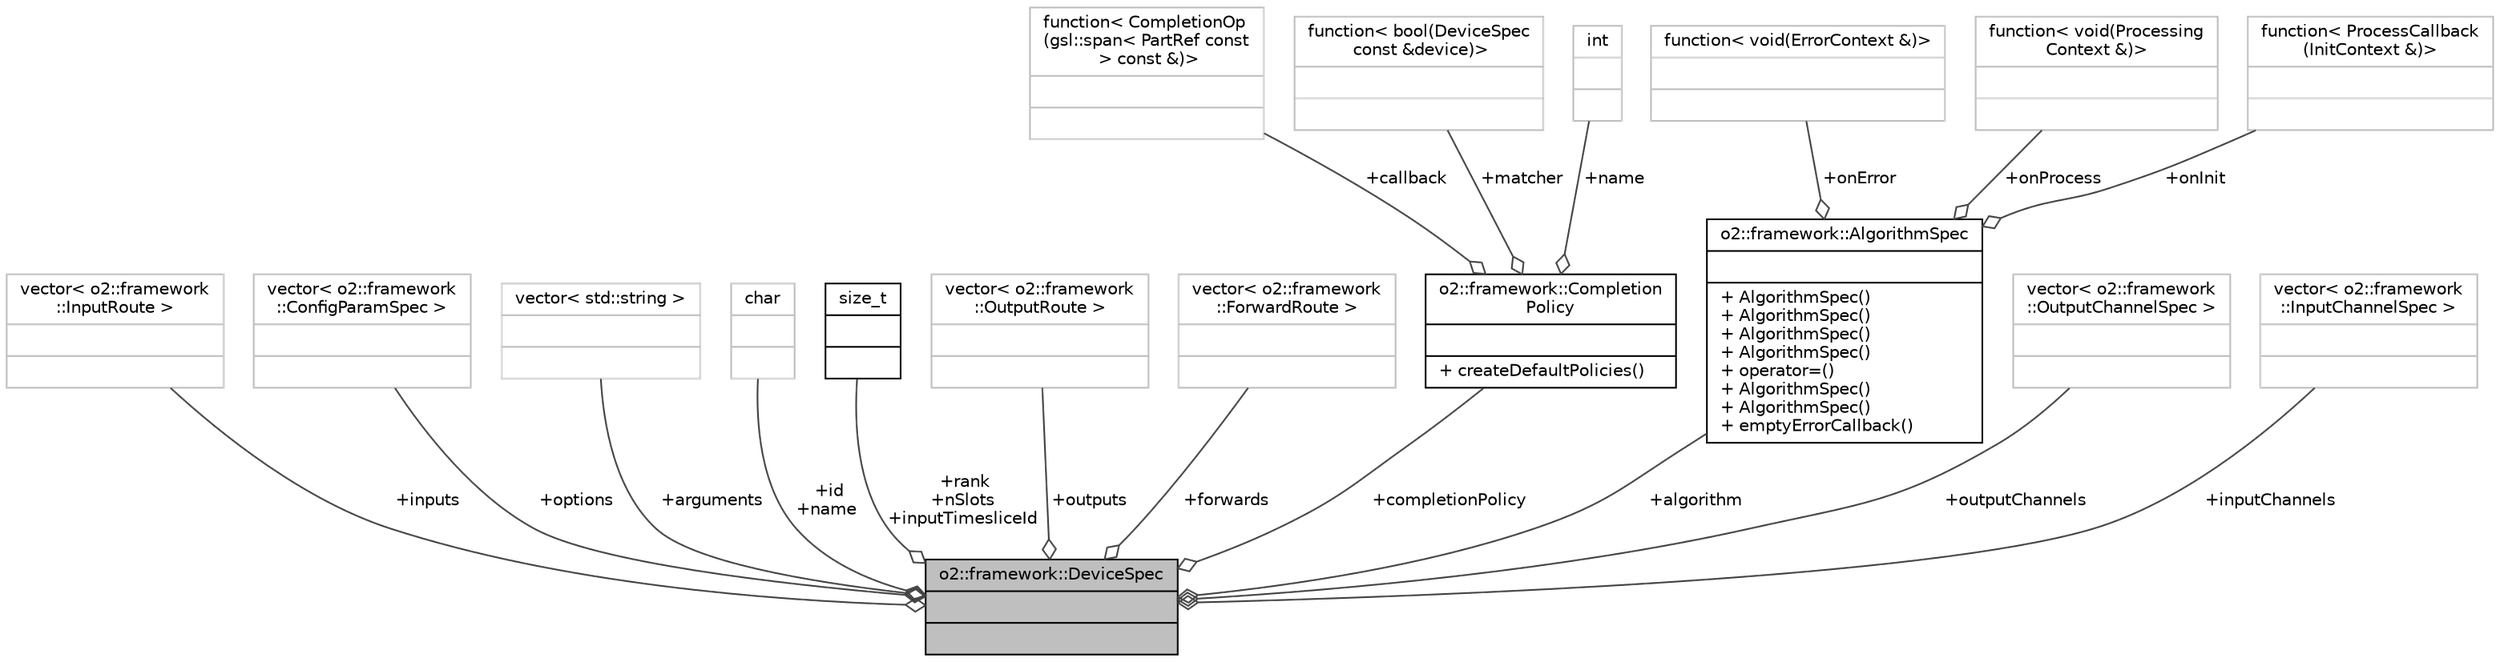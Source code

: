 digraph "o2::framework::DeviceSpec"
{
 // INTERACTIVE_SVG=YES
  bgcolor="transparent";
  edge [fontname="Helvetica",fontsize="10",labelfontname="Helvetica",labelfontsize="10"];
  node [fontname="Helvetica",fontsize="10",shape=record];
  Node1 [label="{o2::framework::DeviceSpec\n||}",height=0.2,width=0.4,color="black", fillcolor="grey75", style="filled" fontcolor="black"];
  Node2 -> Node1 [color="grey25",fontsize="10",style="solid",label=" +inputs" ,arrowhead="odiamond",fontname="Helvetica"];
  Node2 [label="{vector\< o2::framework\l::InputRoute \>\n||}",height=0.2,width=0.4,color="grey75"];
  Node3 -> Node1 [color="grey25",fontsize="10",style="solid",label=" +options" ,arrowhead="odiamond",fontname="Helvetica"];
  Node3 [label="{vector\< o2::framework\l::ConfigParamSpec \>\n||}",height=0.2,width=0.4,color="grey75"];
  Node4 -> Node1 [color="grey25",fontsize="10",style="solid",label=" +arguments" ,arrowhead="odiamond",fontname="Helvetica"];
  Node4 [label="{vector\< std::string \>\n||}",height=0.2,width=0.4,color="grey75"];
  Node5 -> Node1 [color="grey25",fontsize="10",style="solid",label=" +id\n+name" ,arrowhead="odiamond",fontname="Helvetica"];
  Node5 [label="{char\n||}",height=0.2,width=0.4,color="grey75"];
  Node6 -> Node1 [color="grey25",fontsize="10",style="solid",label=" +rank\n+nSlots\n+inputTimesliceId" ,arrowhead="odiamond",fontname="Helvetica"];
  Node6 [label="{size_t\n||}",height=0.2,width=0.4,color="black",URL="$dd/de2/classsize__t.html"];
  Node7 -> Node1 [color="grey25",fontsize="10",style="solid",label=" +outputs" ,arrowhead="odiamond",fontname="Helvetica"];
  Node7 [label="{vector\< o2::framework\l::OutputRoute \>\n||}",height=0.2,width=0.4,color="grey75"];
  Node8 -> Node1 [color="grey25",fontsize="10",style="solid",label=" +forwards" ,arrowhead="odiamond",fontname="Helvetica"];
  Node8 [label="{vector\< o2::framework\l::ForwardRoute \>\n||}",height=0.2,width=0.4,color="grey75"];
  Node9 -> Node1 [color="grey25",fontsize="10",style="solid",label=" +completionPolicy" ,arrowhead="odiamond",fontname="Helvetica"];
  Node9 [label="{o2::framework::Completion\lPolicy\n||+ createDefaultPolicies()\l}",height=0.2,width=0.4,color="black",URL="$d6/d43/structo2_1_1framework_1_1CompletionPolicy.html"];
  Node10 -> Node9 [color="grey25",fontsize="10",style="solid",label=" +callback" ,arrowhead="odiamond",fontname="Helvetica"];
  Node10 [label="{function\< CompletionOp\l(gsl::span\< PartRef const\l  \> const &)\>\n||}",height=0.2,width=0.4,color="grey75"];
  Node11 -> Node9 [color="grey25",fontsize="10",style="solid",label=" +matcher" ,arrowhead="odiamond",fontname="Helvetica"];
  Node11 [label="{function\< bool(DeviceSpec\l const &device)\>\n||}",height=0.2,width=0.4,color="grey75"];
  Node12 -> Node9 [color="grey25",fontsize="10",style="solid",label=" +name" ,arrowhead="odiamond",fontname="Helvetica"];
  Node12 [label="{int\n||}",height=0.2,width=0.4,color="grey75"];
  Node13 -> Node1 [color="grey25",fontsize="10",style="solid",label=" +algorithm" ,arrowhead="odiamond",fontname="Helvetica"];
  Node13 [label="{o2::framework::AlgorithmSpec\n||+ AlgorithmSpec()\l+ AlgorithmSpec()\l+ AlgorithmSpec()\l+ AlgorithmSpec()\l+ operator=()\l+ AlgorithmSpec()\l+ AlgorithmSpec()\l+ emptyErrorCallback()\l}",height=0.2,width=0.4,color="black",URL="$d4/d5e/structo2_1_1framework_1_1AlgorithmSpec.html"];
  Node14 -> Node13 [color="grey25",fontsize="10",style="solid",label=" +onError" ,arrowhead="odiamond",fontname="Helvetica"];
  Node14 [label="{function\< void(ErrorContext &)\>\n||}",height=0.2,width=0.4,color="grey75"];
  Node15 -> Node13 [color="grey25",fontsize="10",style="solid",label=" +onProcess" ,arrowhead="odiamond",fontname="Helvetica"];
  Node15 [label="{function\< void(Processing\lContext &)\>\n||}",height=0.2,width=0.4,color="grey75"];
  Node16 -> Node13 [color="grey25",fontsize="10",style="solid",label=" +onInit" ,arrowhead="odiamond",fontname="Helvetica"];
  Node16 [label="{function\< ProcessCallback\l(InitContext &)\>\n||}",height=0.2,width=0.4,color="grey75"];
  Node17 -> Node1 [color="grey25",fontsize="10",style="solid",label=" +outputChannels" ,arrowhead="odiamond",fontname="Helvetica"];
  Node17 [label="{vector\< o2::framework\l::OutputChannelSpec \>\n||}",height=0.2,width=0.4,color="grey75"];
  Node18 -> Node1 [color="grey25",fontsize="10",style="solid",label=" +inputChannels" ,arrowhead="odiamond",fontname="Helvetica"];
  Node18 [label="{vector\< o2::framework\l::InputChannelSpec \>\n||}",height=0.2,width=0.4,color="grey75"];
}
